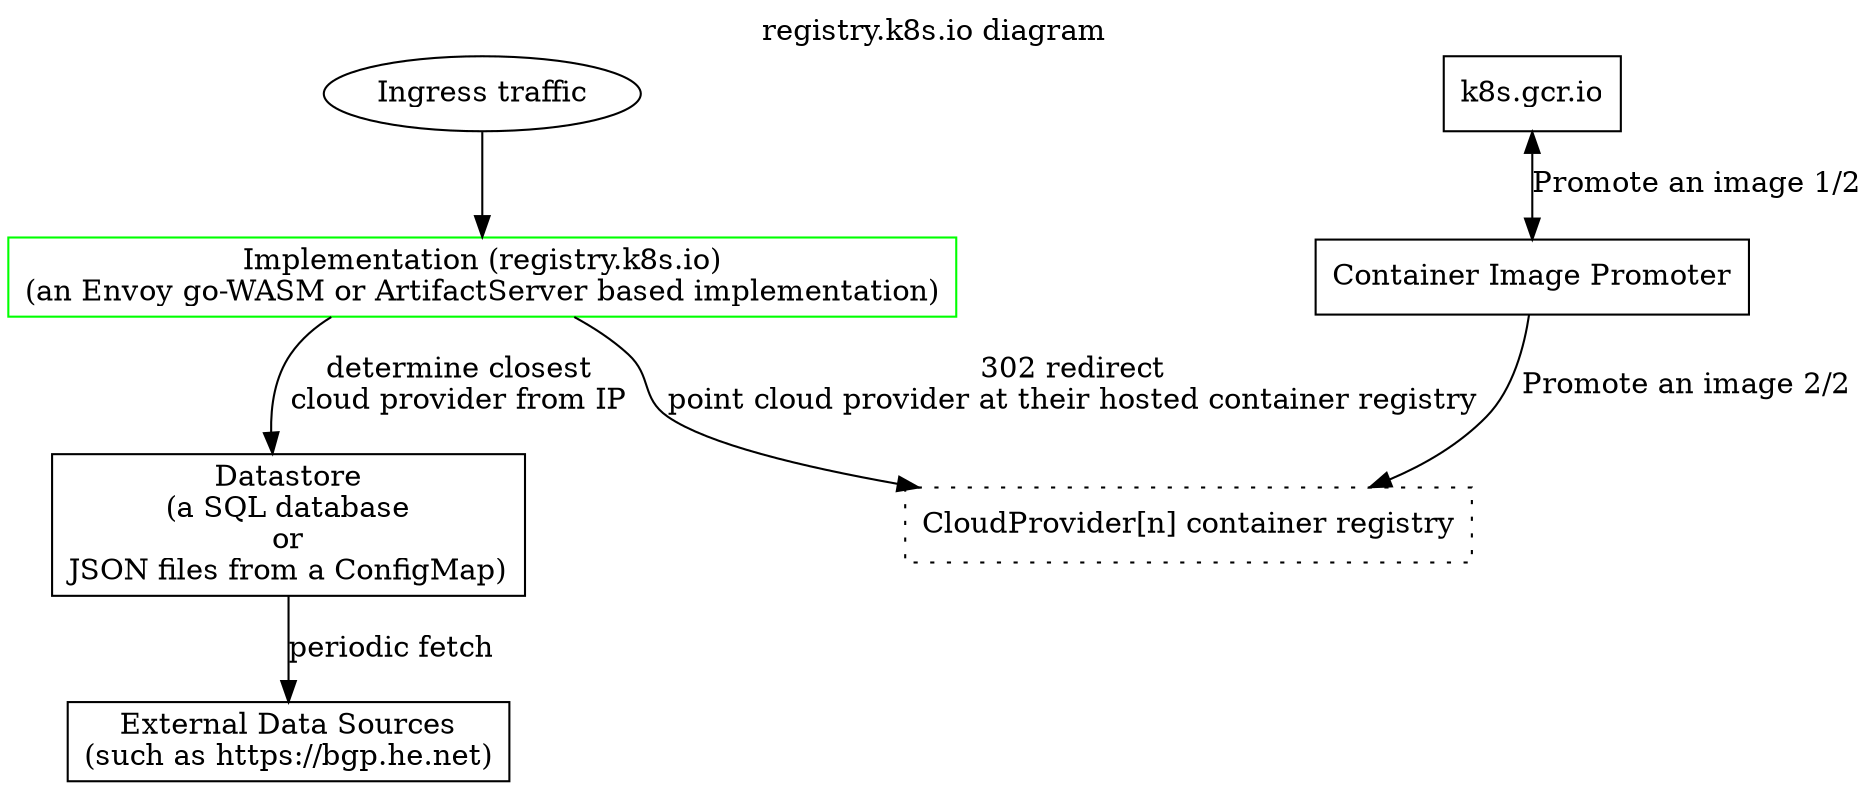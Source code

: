 digraph G {
	graph [bb="0,0,889.5,371",
		compound=true,
		label="registry.k8s.io diagram",
		labelloc=t,
		lheight=0.21,
		lp="444.75,359.5",
		lwidth=2.31
	];
	node [label="\N"];
	IngressTraffic	[height=0.5,
		label="Ingress traffic",
		pos="227.5,330",
		width=2.1123];
	Implementation	[color=green,
		height=0.52778,
		label="Implementation (registry.k8s.io)\n(an Envoy go-WASM or ArtifactServer based implementation)",
		pos="227.5,242",
		shape=rectangle,
		width=6.3194];
	IngressTraffic -> Implementation	[pos="e,227.5,261.27 227.5,311.6 227.5,300.06 227.5,284.65 227.5,271.36"];
	ExternalDataSources	[height=0.52778,
		label="External Data Sources\n(such as https://bgp.he.net)",
		pos="134.5,19",
		shape=rectangle,
		width=2.9444];
	Datastore	[height=0.94444,
		label="Datastore\n(a SQL database\nor\nJSON files from a ConfigMap)",
		pos="134.5,123",
		shape=rectangle,
		width=3.1528];
	Datastore -> ExternalDataSources	[label="periodic fetch",
		lp="184,63.5",
		pos="e,134.5,38.106 134.5,88.884 134.5,75.836 134.5,61.001 134.5,48.448"];
	Implementation -> Datastore	[label="determine closest\ncloud provider from IP",
		lp="216.5,190",
		pos="e,126.83,157.34 155.01,222.83 147.38,218.18 140.57,212.34 135.5,205 128.05,194.23 125.89,180.58 126.15,167.57"];
	CloudProvider	[height=0.5,
		label="CloudProvider[n] container registry",
		pos="566.5,123",
		shape=rectangle,
		style=dotted,
		width=3.7778];
	Implementation -> CloudProvider	[label="302 redirect\npoint cloud provider at their hosted container registry",
		lp="511,190",
		pos="e,436.9,141 271.65,222.83 280.8,217.87 289.94,211.92 297.5,205 309.15,194.35 303.51,183.96 316.5,175 335.48,161.91 380.36,151.03 \
426.94,142.73"];
	K8sDotGCRDotIO	[height=0.5,
		label="k8s.gcr.io",
		pos="731.5,330",
		shape=rectangle,
		width=1.1806];
	CIP	[height=0.5,
		label="Container Image Promoter",
		pos="731.5,242",
		shape=rectangle,
		width=2.8889];
	K8sDotGCRDotIO -> CIP	[dir=both,
		label="Promote an image 1/2",
		lp="810.5,286.5",
		pos="s,731.5,311.6 e,731.5,260.08 731.5,301.34 731.5,291.38 731.5,280.15 731.5,270.22"];
	CIP -> CloudProvider	[label="Promote an image 2/2",
		lp="805.5,190",
		pos="e,653.55,141.12 729.96,223.96 727.76,209.2 722.43,188.2 709.5,175 696.66,161.89 680.23,152.14 663.11,144.89"];
}
